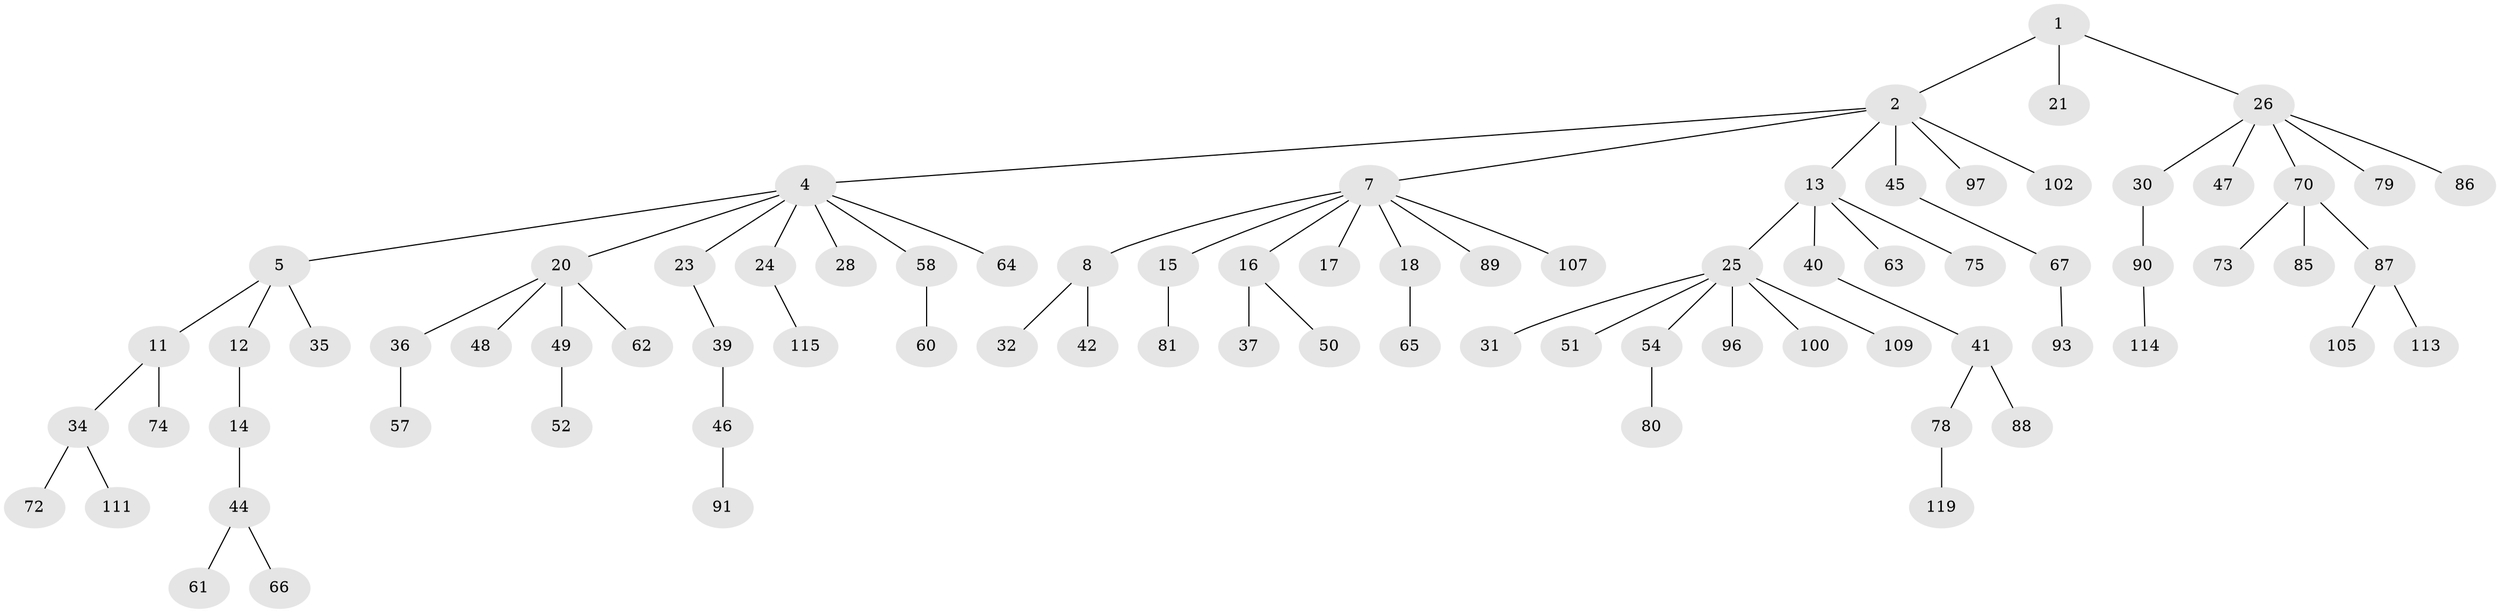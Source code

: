 // original degree distribution, {4: 0.06504065040650407, 5: 0.04065040650406504, 6: 0.016260162601626018, 7: 0.008130081300813009, 1: 0.4959349593495935, 3: 0.12195121951219512, 2: 0.25203252032520324}
// Generated by graph-tools (version 1.1) at 2025/42/03/06/25 10:42:04]
// undirected, 81 vertices, 80 edges
graph export_dot {
graph [start="1"]
  node [color=gray90,style=filled];
  1 [super="+9"];
  2 [super="+3"];
  4 [super="+6"];
  5 [super="+120"];
  7 [super="+10"];
  8 [super="+99"];
  11;
  12;
  13 [super="+19"];
  14 [super="+38"];
  15;
  16 [super="+98"];
  17;
  18 [super="+22"];
  20 [super="+33"];
  21;
  23 [super="+77"];
  24 [super="+29"];
  25 [super="+27"];
  26 [super="+71"];
  28 [super="+43"];
  30;
  31 [super="+103"];
  32;
  34 [super="+53"];
  35 [super="+76"];
  36 [super="+55"];
  37;
  39 [super="+56"];
  40 [super="+117"];
  41 [super="+94"];
  42;
  44;
  45;
  46 [super="+82"];
  47;
  48;
  49 [super="+108"];
  50 [super="+69"];
  51;
  52;
  54 [super="+123"];
  57;
  58 [super="+59"];
  60;
  61 [super="+95"];
  62;
  63;
  64;
  65;
  66 [super="+104"];
  67 [super="+68"];
  70 [super="+92"];
  72 [super="+116"];
  73;
  74;
  75;
  78 [super="+83"];
  79 [super="+84"];
  80;
  81 [super="+106"];
  85;
  86;
  87;
  88 [super="+110"];
  89;
  90 [super="+101"];
  91;
  93 [super="+122"];
  96 [super="+112"];
  97 [super="+118"];
  100;
  102;
  105;
  107;
  109;
  111;
  113 [super="+121"];
  114;
  115;
  119;
  1 -- 2;
  1 -- 21;
  1 -- 26;
  2 -- 13;
  2 -- 45;
  2 -- 97;
  2 -- 4;
  2 -- 102;
  2 -- 7;
  4 -- 5;
  4 -- 20;
  4 -- 24;
  4 -- 64;
  4 -- 58;
  4 -- 28;
  4 -- 23;
  5 -- 11;
  5 -- 12;
  5 -- 35;
  7 -- 8;
  7 -- 16;
  7 -- 18;
  7 -- 89;
  7 -- 107;
  7 -- 17;
  7 -- 15;
  8 -- 32;
  8 -- 42;
  11 -- 34;
  11 -- 74;
  12 -- 14;
  13 -- 40;
  13 -- 25;
  13 -- 75;
  13 -- 63;
  14 -- 44;
  15 -- 81;
  16 -- 37;
  16 -- 50;
  18 -- 65;
  20 -- 36;
  20 -- 49;
  20 -- 62;
  20 -- 48;
  23 -- 39;
  24 -- 115;
  25 -- 31;
  25 -- 100;
  25 -- 109;
  25 -- 96;
  25 -- 51;
  25 -- 54;
  26 -- 30;
  26 -- 47;
  26 -- 70;
  26 -- 79;
  26 -- 86;
  30 -- 90;
  34 -- 72;
  34 -- 111;
  36 -- 57;
  39 -- 46;
  40 -- 41;
  41 -- 78;
  41 -- 88;
  44 -- 61;
  44 -- 66;
  45 -- 67;
  46 -- 91;
  49 -- 52;
  54 -- 80;
  58 -- 60;
  67 -- 93;
  70 -- 73;
  70 -- 85;
  70 -- 87;
  78 -- 119;
  87 -- 105;
  87 -- 113;
  90 -- 114;
}

